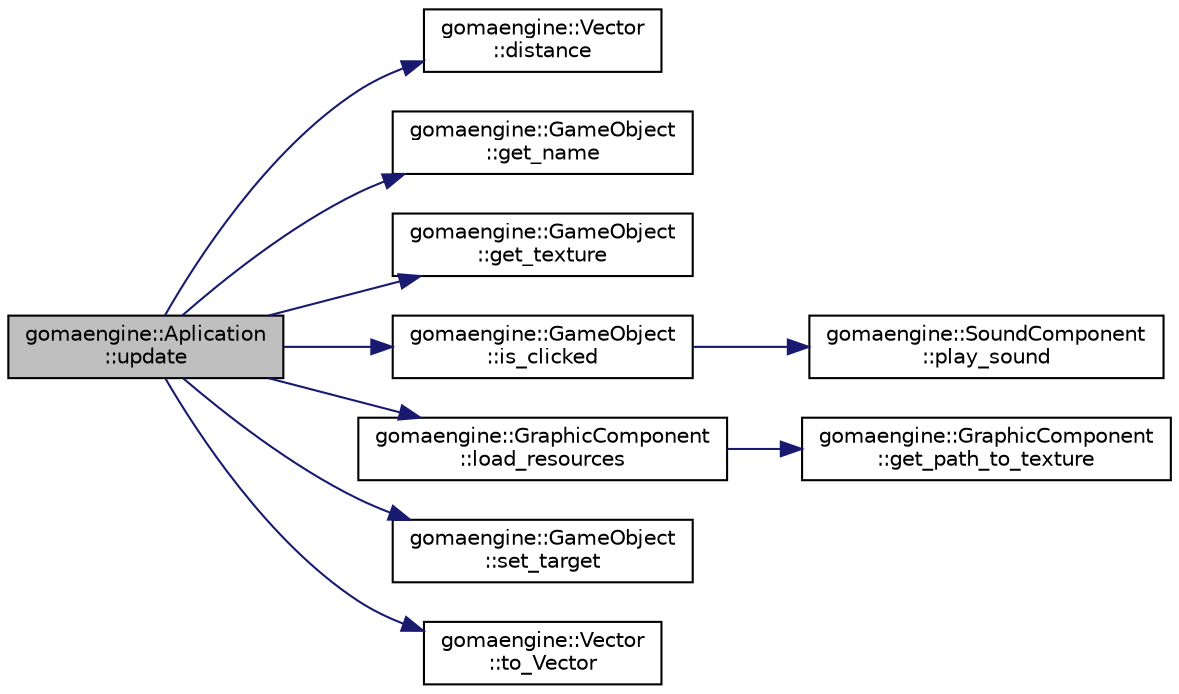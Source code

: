 digraph "gomaengine::Aplication::update"
{
 // LATEX_PDF_SIZE
  edge [fontname="Helvetica",fontsize="10",labelfontname="Helvetica",labelfontsize="10"];
  node [fontname="Helvetica",fontsize="10",shape=record];
  rankdir="LR";
  Node1 [label="gomaengine::Aplication\l::update",height=0.2,width=0.4,color="black", fillcolor="grey75", style="filled", fontcolor="black",tooltip="Funcion con el ciclo del juego"];
  Node1 -> Node2 [color="midnightblue",fontsize="10",style="solid",fontname="Helvetica"];
  Node2 [label="gomaengine::Vector\l::distance",height=0.2,width=0.4,color="black", fillcolor="white", style="filled",URL="$structgomaengine_1_1_vector.html#a42bde5df1aa513349980ee4f9b72cc30",tooltip="Funcion que calcula la distancia euclidiana entre dos vectores"];
  Node1 -> Node3 [color="midnightblue",fontsize="10",style="solid",fontname="Helvetica"];
  Node3 [label="gomaengine::GameObject\l::get_name",height=0.2,width=0.4,color="black", fillcolor="white", style="filled",URL="$classgomaengine_1_1_game_object.html#a70c438101a5b5c9bf7f3cf7eb4639330",tooltip="Funcion que te da el nombre del modelo"];
  Node1 -> Node4 [color="midnightblue",fontsize="10",style="solid",fontname="Helvetica"];
  Node4 [label="gomaengine::GameObject\l::get_texture",height=0.2,width=0.4,color="black", fillcolor="white", style="filled",URL="$classgomaengine_1_1_game_object.html#a38987365e507d8ddf7f30c8c2e11a9a1",tooltip="Funcion que retorna la textura usada por el modelo."];
  Node1 -> Node5 [color="midnightblue",fontsize="10",style="solid",fontname="Helvetica"];
  Node5 [label="gomaengine::GameObject\l::is_clicked",height=0.2,width=0.4,color="black", fillcolor="white", style="filled",URL="$classgomaengine_1_1_game_object.html#a22b648b13c2bb159647510adcdc6ef08",tooltip="Funcion que define algoritmos para cuando el objeto se cliquea"];
  Node5 -> Node6 [color="midnightblue",fontsize="10",style="solid",fontname="Helvetica"];
  Node6 [label="gomaengine::SoundComponent\l::play_sound",height=0.2,width=0.4,color="black", fillcolor="white", style="filled",URL="$classgomaengine_1_1_sound_component.html#ae4417c24f1822929c4cd2840a6dbe920",tooltip="Funcion que hace sonar la musica precargada"];
  Node1 -> Node7 [color="midnightblue",fontsize="10",style="solid",fontname="Helvetica"];
  Node7 [label="gomaengine::GraphicComponent\l::load_resources",height=0.2,width=0.4,color="black", fillcolor="white", style="filled",URL="$classgomaengine_1_1_graphic_component.html#ad26eddc59d388063101ebad999438a42",tooltip="Funcion que carga los atributos y genera lo objetos en la textura"];
  Node7 -> Node8 [color="midnightblue",fontsize="10",style="solid",fontname="Helvetica"];
  Node8 [label="gomaengine::GraphicComponent\l::get_path_to_texture",height=0.2,width=0.4,color="black", fillcolor="white", style="filled",URL="$classgomaengine_1_1_graphic_component.html#ad455e63941bf2dbee7b33a9de739f2a4",tooltip="Funcion que retorna el string de la direccion en memoria del archivo de la textura"];
  Node1 -> Node9 [color="midnightblue",fontsize="10",style="solid",fontname="Helvetica"];
  Node9 [label="gomaengine::GameObject\l::set_target",height=0.2,width=0.4,color="black", fillcolor="white", style="filled",URL="$classgomaengine_1_1_game_object.html#a4f88fee54cbf9a371558c2af073185da",tooltip="Funcion que settea la posicion objetivo del modelo"];
  Node1 -> Node10 [color="midnightblue",fontsize="10",style="solid",fontname="Helvetica"];
  Node10 [label="gomaengine::Vector\l::to_Vector",height=0.2,width=0.4,color="black", fillcolor="white", style="filled",URL="$structgomaengine_1_1_vector.html#a0a989b1573c271183efffbe203a70c80",tooltip="Static function to generate a Vector from a sf::Vector2f"];
}
